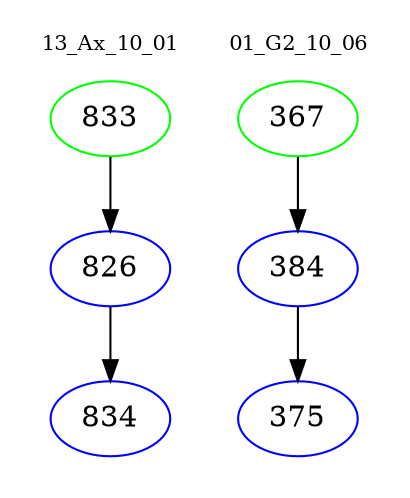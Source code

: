 digraph{
subgraph cluster_0 {
color = white
label = "13_Ax_10_01";
fontsize=10;
T0_833 [label="833", color="green"]
T0_833 -> T0_826 [color="black"]
T0_826 [label="826", color="blue"]
T0_826 -> T0_834 [color="black"]
T0_834 [label="834", color="blue"]
}
subgraph cluster_1 {
color = white
label = "01_G2_10_06";
fontsize=10;
T1_367 [label="367", color="green"]
T1_367 -> T1_384 [color="black"]
T1_384 [label="384", color="blue"]
T1_384 -> T1_375 [color="black"]
T1_375 [label="375", color="blue"]
}
}
